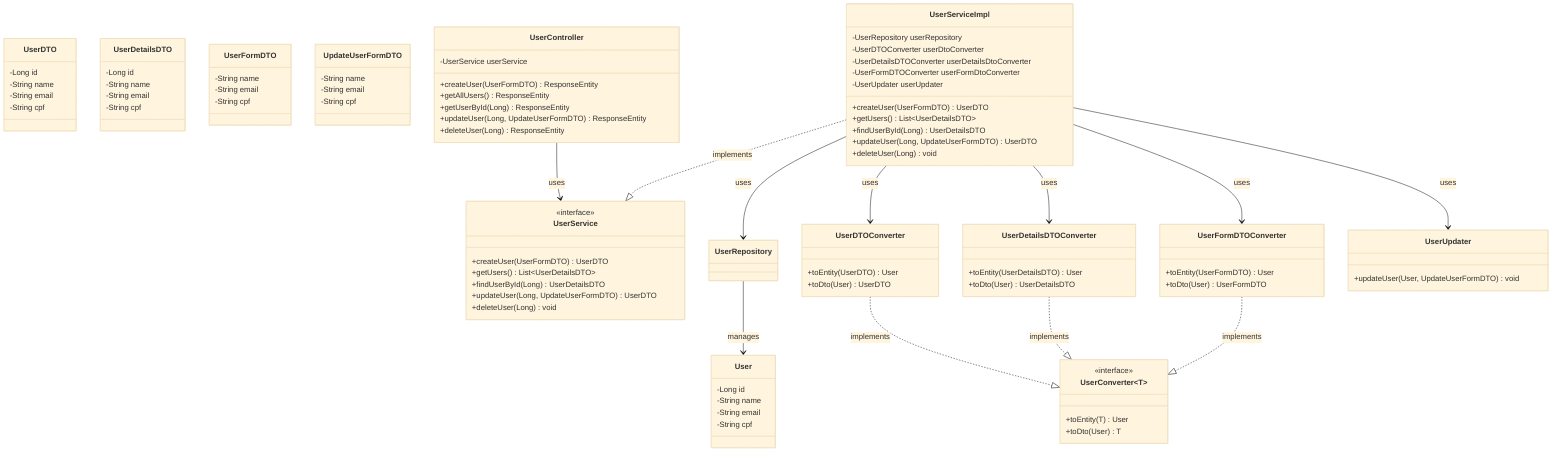 ---
config:
  theme: base
---
classDiagram
    class User {
        -Long id
        -String name
        -String email 
        -String cpf
    }
    class UserDTO {
        -Long id
        -String name
        -String email
        -String cpf
    }
    class UserDetailsDTO {
        -Long id
        -String name
        -String email
        -String cpf
    }
    class UserFormDTO {
        -String name
        -String email
        -String cpf
    }
    class UpdateUserFormDTO {
        -String name
        -String email
        -String cpf
    }
    class UserController {
        -UserService userService
        +createUser(UserFormDTO) ResponseEntity
        +getAllUsers() ResponseEntity
        +getUserById(Long) ResponseEntity
        +updateUser(Long, UpdateUserFormDTO) ResponseEntity
        +deleteUser(Long) ResponseEntity
    }
    class UserService {
        <<interface>>
        +createUser(UserFormDTO) UserDTO
        +getUsers() List~UserDetailsDTO~
        +findUserById(Long) UserDetailsDTO
        +updateUser(Long, UpdateUserFormDTO) UserDTO
        +deleteUser(Long) void
    }
    class UserServiceImpl {
        -UserRepository userRepository
        -UserDTOConverter userDtoConverter
        -UserDetailsDTOConverter userDetailsDtoConverter
        -UserFormDTOConverter userFormDtoConverter
        -UserUpdater userUpdater
        +createUser(UserFormDTO) UserDTO
        +getUsers() List~UserDetailsDTO~
        +findUserById(Long) UserDetailsDTO
        +updateUser(Long, UpdateUserFormDTO) UserDTO
        +deleteUser(Long) void
    }
    class UserRepository {
    }
    class UserConverter~T~ {
        <<interface>>
        +toEntity(T) User
        +toDto(User) T
    }
    class UserDTOConverter {
        +toEntity(UserDTO) User
        +toDto(User) UserDTO
    }
    class UserDetailsDTOConverter {
        +toEntity(UserDetailsDTO) User
        +toDto(User) UserDetailsDTO
    }
    class UserFormDTOConverter {
        +toEntity(UserFormDTO) User
        +toDto(User) UserFormDTO
    }
    class UserUpdater {
        +updateUser(User, UpdateUserFormDTO) void
    }
    UserController --> UserService : uses
    UserServiceImpl ..|> UserService : implements
    UserServiceImpl --> UserRepository : uses
    UserServiceImpl --> UserDTOConverter : uses
    UserServiceImpl --> UserDetailsDTOConverter : uses
    UserServiceImpl --> UserFormDTOConverter : uses
    UserServiceImpl --> UserUpdater : uses
    UserDTOConverter ..|> UserConverter : implements
    UserDetailsDTOConverter ..|> UserConverter : implements
    UserFormDTOConverter ..|> UserConverter : implements
    UserRepository --> User : manages